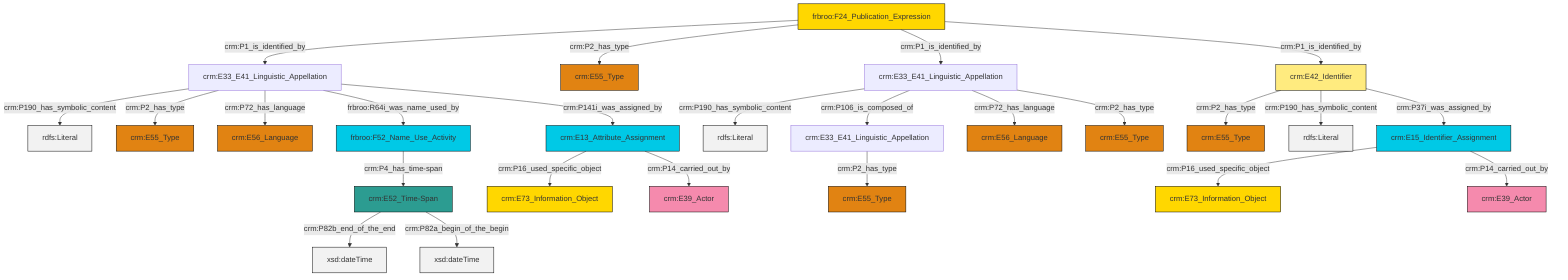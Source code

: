 graph TD
classDef Literal fill:#f2f2f2,stroke:#000000;
classDef CRM_Entity fill:#FFFFFF,stroke:#000000;
classDef Temporal_Entity fill:#00C9E6, stroke:#000000;
classDef Type fill:#E18312, stroke:#000000;
classDef Time-Span fill:#2C9C91, stroke:#000000;
classDef Appellation fill:#FFEB7F, stroke:#000000;
classDef Place fill:#008836, stroke:#000000;
classDef Persistent_Item fill:#B266B2, stroke:#000000;
classDef Conceptual_Object fill:#FFD700, stroke:#000000;
classDef Physical_Thing fill:#D2B48C, stroke:#000000;
classDef Actor fill:#f58aad, stroke:#000000;
classDef PC_Classes fill:#4ce600, stroke:#000000;
classDef Multi fill:#cccccc,stroke:#000000;

0["crm:E33_E41_Linguistic_Appellation"]:::Default -->|crm:P190_has_symbolic_content| 1[rdfs:Literal]:::Literal
16["frbroo:F24_Publication_Expression"]:::Conceptual_Object -->|crm:P1_is_identified_by| 2["crm:E33_E41_Linguistic_Appellation"]:::Default
16["frbroo:F24_Publication_Expression"]:::Conceptual_Object -->|crm:P2_has_type| 17["crm:E55_Type"]:::Type
18["crm:E42_Identifier"]:::Appellation -->|crm:P2_has_type| 14["crm:E55_Type"]:::Type
2["crm:E33_E41_Linguistic_Appellation"]:::Default -->|crm:P190_has_symbolic_content| 19[rdfs:Literal]:::Literal
0["crm:E33_E41_Linguistic_Appellation"]:::Default -->|crm:P106_is_composed_of| 4["crm:E33_E41_Linguistic_Appellation"]:::Default
0["crm:E33_E41_Linguistic_Appellation"]:::Default -->|crm:P72_has_language| 23["crm:E56_Language"]:::Type
18["crm:E42_Identifier"]:::Appellation -->|crm:P190_has_symbolic_content| 24[rdfs:Literal]:::Literal
25["frbroo:F52_Name_Use_Activity"]:::Temporal_Entity -->|crm:P4_has_time-span| 26["crm:E52_Time-Span"]:::Time-Span
26["crm:E52_Time-Span"]:::Time-Span -->|crm:P82b_end_of_the_end| 28[xsd:dateTime]:::Literal
2["crm:E33_E41_Linguistic_Appellation"]:::Default -->|crm:P2_has_type| 31["crm:E55_Type"]:::Type
33["crm:E15_Identifier_Assignment"]:::Temporal_Entity -->|crm:P16_used_specific_object| 34["crm:E73_Information_Object"]:::Conceptual_Object
18["crm:E42_Identifier"]:::Appellation -->|crm:P37i_was_assigned_by| 33["crm:E15_Identifier_Assignment"]:::Temporal_Entity
16["frbroo:F24_Publication_Expression"]:::Conceptual_Object -->|crm:P1_is_identified_by| 0["crm:E33_E41_Linguistic_Appellation"]:::Default
0["crm:E33_E41_Linguistic_Appellation"]:::Default -->|crm:P2_has_type| 10["crm:E55_Type"]:::Type
16["frbroo:F24_Publication_Expression"]:::Conceptual_Object -->|crm:P1_is_identified_by| 18["crm:E42_Identifier"]:::Appellation
2["crm:E33_E41_Linguistic_Appellation"]:::Default -->|crm:P72_has_language| 12["crm:E56_Language"]:::Type
6["crm:E13_Attribute_Assignment"]:::Temporal_Entity -->|crm:P16_used_specific_object| 39["crm:E73_Information_Object"]:::Conceptual_Object
2["crm:E33_E41_Linguistic_Appellation"]:::Default -->|frbroo:R64i_was_name_used_by| 25["frbroo:F52_Name_Use_Activity"]:::Temporal_Entity
4["crm:E33_E41_Linguistic_Appellation"]:::Default -->|crm:P2_has_type| 37["crm:E55_Type"]:::Type
2["crm:E33_E41_Linguistic_Appellation"]:::Default -->|crm:P141i_was_assigned_by| 6["crm:E13_Attribute_Assignment"]:::Temporal_Entity
6["crm:E13_Attribute_Assignment"]:::Temporal_Entity -->|crm:P14_carried_out_by| 8["crm:E39_Actor"]:::Actor
33["crm:E15_Identifier_Assignment"]:::Temporal_Entity -->|crm:P14_carried_out_by| 20["crm:E39_Actor"]:::Actor
26["crm:E52_Time-Span"]:::Time-Span -->|crm:P82a_begin_of_the_begin| 46[xsd:dateTime]:::Literal